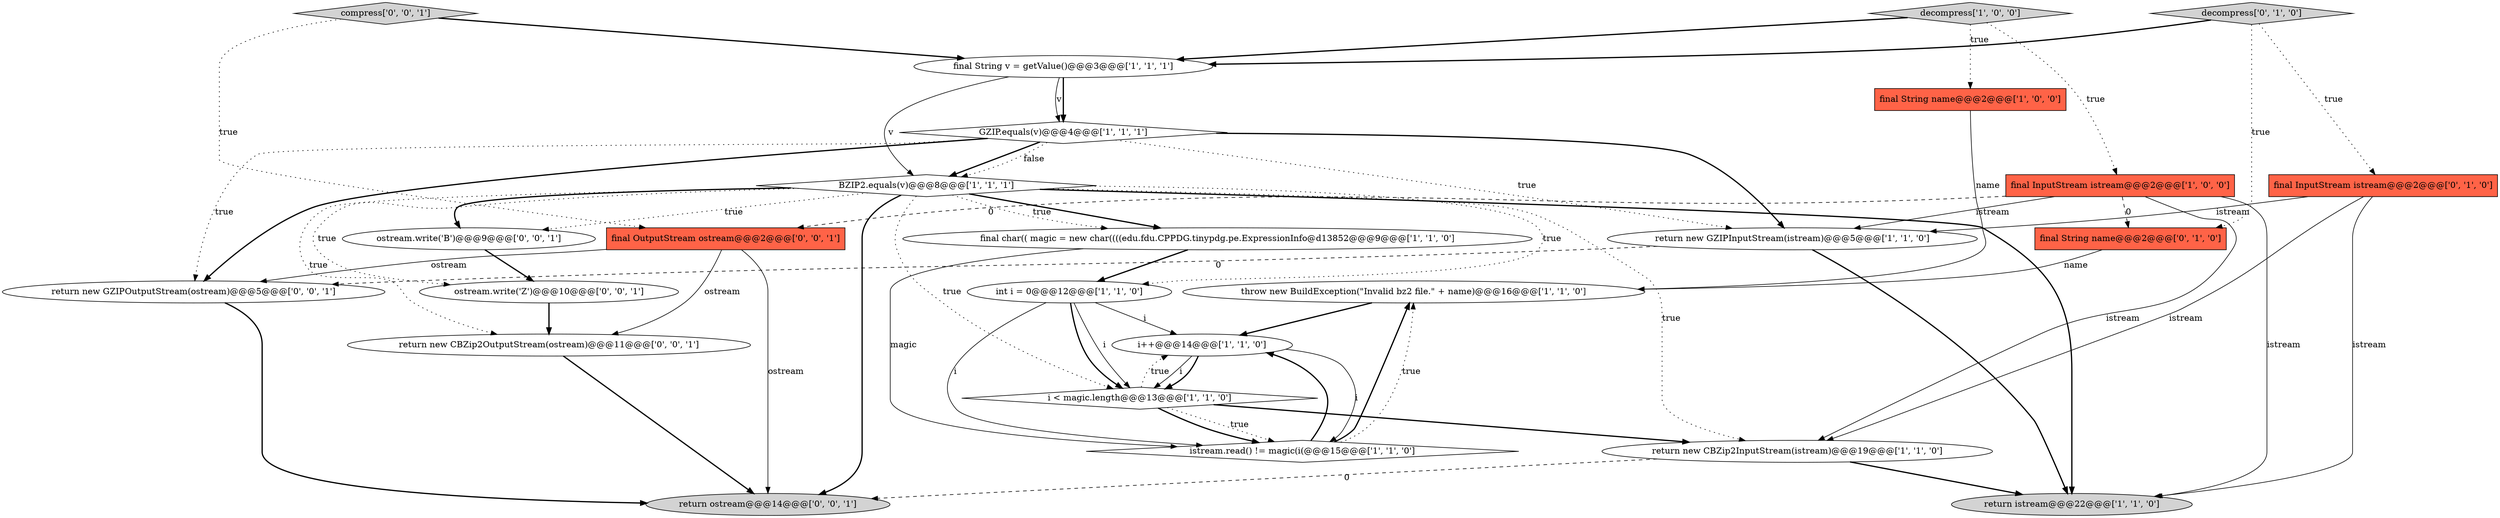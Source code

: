 digraph {
7 [style = filled, label = "final InputStream istream@@@2@@@['1', '0', '0']", fillcolor = tomato, shape = box image = "AAA1AAABBB1BBB"];
10 [style = filled, label = "throw new BuildException(\"Invalid bz2 file.\" + name)@@@16@@@['1', '1', '0']", fillcolor = white, shape = ellipse image = "AAA0AAABBB1BBB"];
4 [style = filled, label = "final String v = getValue()@@@3@@@['1', '1', '1']", fillcolor = white, shape = ellipse image = "AAA0AAABBB1BBB"];
20 [style = filled, label = "ostream.write('Z')@@@10@@@['0', '0', '1']", fillcolor = white, shape = ellipse image = "AAA0AAABBB3BBB"];
19 [style = filled, label = "final OutputStream ostream@@@2@@@['0', '0', '1']", fillcolor = tomato, shape = box image = "AAA0AAABBB3BBB"];
5 [style = filled, label = "int i = 0@@@12@@@['1', '1', '0']", fillcolor = white, shape = ellipse image = "AAA0AAABBB1BBB"];
14 [style = filled, label = "decompress['1', '0', '0']", fillcolor = lightgray, shape = diamond image = "AAA0AAABBB1BBB"];
13 [style = filled, label = "i < magic.length@@@13@@@['1', '1', '0']", fillcolor = white, shape = diamond image = "AAA0AAABBB1BBB"];
3 [style = filled, label = "i++@@@14@@@['1', '1', '0']", fillcolor = white, shape = ellipse image = "AAA0AAABBB1BBB"];
6 [style = filled, label = "final char(( magic = new char((((edu.fdu.CPPDG.tinypdg.pe.ExpressionInfo@d13852@@@9@@@['1', '1', '0']", fillcolor = white, shape = ellipse image = "AAA0AAABBB1BBB"];
16 [style = filled, label = "final InputStream istream@@@2@@@['0', '1', '0']", fillcolor = tomato, shape = box image = "AAA0AAABBB2BBB"];
22 [style = filled, label = "return ostream@@@14@@@['0', '0', '1']", fillcolor = lightgray, shape = ellipse image = "AAA0AAABBB3BBB"];
17 [style = filled, label = "final String name@@@2@@@['0', '1', '0']", fillcolor = tomato, shape = box image = "AAA1AAABBB2BBB"];
9 [style = filled, label = "return istream@@@22@@@['1', '1', '0']", fillcolor = lightgray, shape = ellipse image = "AAA0AAABBB1BBB"];
18 [style = filled, label = "return new CBZip2OutputStream(ostream)@@@11@@@['0', '0', '1']", fillcolor = white, shape = ellipse image = "AAA0AAABBB3BBB"];
24 [style = filled, label = "ostream.write('B')@@@9@@@['0', '0', '1']", fillcolor = white, shape = ellipse image = "AAA0AAABBB3BBB"];
15 [style = filled, label = "decompress['0', '1', '0']", fillcolor = lightgray, shape = diamond image = "AAA0AAABBB2BBB"];
1 [style = filled, label = "return new GZIPInputStream(istream)@@@5@@@['1', '1', '0']", fillcolor = white, shape = ellipse image = "AAA0AAABBB1BBB"];
11 [style = filled, label = "return new CBZip2InputStream(istream)@@@19@@@['1', '1', '0']", fillcolor = white, shape = ellipse image = "AAA0AAABBB1BBB"];
12 [style = filled, label = "BZIP2.equals(v)@@@8@@@['1', '1', '1']", fillcolor = white, shape = diamond image = "AAA0AAABBB1BBB"];
2 [style = filled, label = "GZIP.equals(v)@@@4@@@['1', '1', '1']", fillcolor = white, shape = diamond image = "AAA0AAABBB1BBB"];
21 [style = filled, label = "return new GZIPOutputStream(ostream)@@@5@@@['0', '0', '1']", fillcolor = white, shape = ellipse image = "AAA0AAABBB3BBB"];
8 [style = filled, label = "istream.read() != magic(i(@@@15@@@['1', '1', '0']", fillcolor = white, shape = diamond image = "AAA0AAABBB1BBB"];
23 [style = filled, label = "compress['0', '0', '1']", fillcolor = lightgray, shape = diamond image = "AAA0AAABBB3BBB"];
0 [style = filled, label = "final String name@@@2@@@['1', '0', '0']", fillcolor = tomato, shape = box image = "AAA0AAABBB1BBB"];
8->10 [style = bold, label=""];
16->11 [style = solid, label="istream"];
4->2 [style = solid, label="v"];
13->3 [style = dotted, label="true"];
5->3 [style = solid, label="i"];
14->0 [style = dotted, label="true"];
7->17 [style = dashed, label="0"];
2->1 [style = bold, label=""];
3->8 [style = solid, label="i"];
7->1 [style = solid, label="istream"];
8->3 [style = bold, label=""];
11->22 [style = dashed, label="0"];
23->4 [style = bold, label=""];
19->18 [style = solid, label="ostream"];
10->3 [style = bold, label=""];
12->18 [style = dotted, label="true"];
2->21 [style = dotted, label="true"];
4->2 [style = bold, label=""];
1->21 [style = dashed, label="0"];
5->13 [style = solid, label="i"];
12->24 [style = bold, label=""];
8->10 [style = dotted, label="true"];
15->16 [style = dotted, label="true"];
12->9 [style = bold, label=""];
12->6 [style = bold, label=""];
3->13 [style = solid, label="i"];
13->11 [style = bold, label=""];
11->9 [style = bold, label=""];
23->19 [style = dotted, label="true"];
2->12 [style = bold, label=""];
1->9 [style = bold, label=""];
12->11 [style = dotted, label="true"];
24->20 [style = bold, label=""];
15->17 [style = dotted, label="true"];
20->18 [style = bold, label=""];
6->8 [style = solid, label="magic"];
6->5 [style = bold, label=""];
16->1 [style = solid, label="istream"];
18->22 [style = bold, label=""];
2->12 [style = dotted, label="false"];
12->13 [style = dotted, label="true"];
12->20 [style = dotted, label="true"];
4->12 [style = solid, label="v"];
19->21 [style = solid, label="ostream"];
12->6 [style = dotted, label="true"];
21->22 [style = bold, label=""];
2->21 [style = bold, label=""];
2->1 [style = dotted, label="true"];
12->5 [style = dotted, label="true"];
7->11 [style = solid, label="istream"];
5->13 [style = bold, label=""];
13->8 [style = dotted, label="true"];
7->19 [style = dashed, label="0"];
14->7 [style = dotted, label="true"];
15->4 [style = bold, label=""];
12->24 [style = dotted, label="true"];
17->10 [style = solid, label="name"];
3->13 [style = bold, label=""];
0->10 [style = solid, label="name"];
16->9 [style = solid, label="istream"];
13->8 [style = bold, label=""];
19->22 [style = solid, label="ostream"];
7->9 [style = solid, label="istream"];
12->22 [style = bold, label=""];
14->4 [style = bold, label=""];
5->8 [style = solid, label="i"];
}
